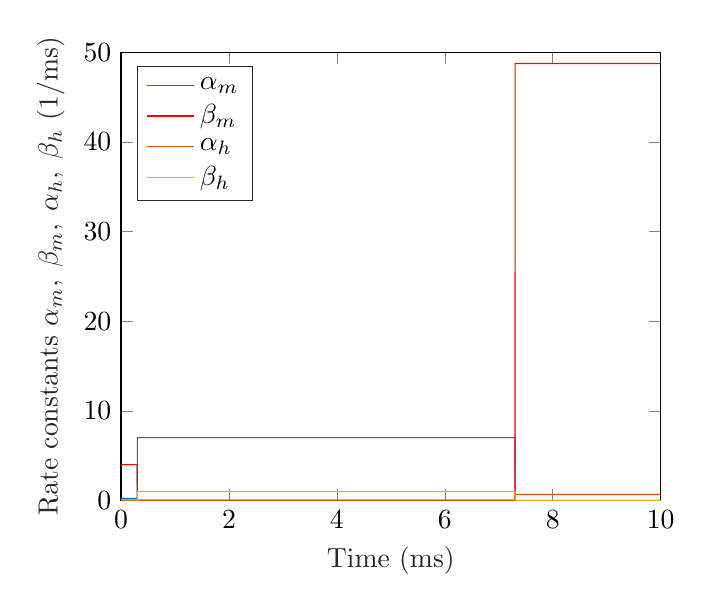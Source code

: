 ﻿% This file was created by matlab2tikz.
%
%The latest updates can be retrieved from
%  http://www.mathworks.com/matlabcentral/fileexchange/22022-matlab2tikz-matlab2tikz
%where you can also make suggestions and rate matlab2tikz.
%
\definecolor{mycolor1}{rgb}{0.0,0.447,0.741}%
\definecolor{mycolor2}{rgb}{0.85,0.325,0.098}%
\definecolor{mycolor3}{rgb}{0.929,0.694,0.125}%
%
\begin{tikzpicture}

\begin{axis}[%
xmin=0,
xmax=10,
xlabel style={font=\color{white!15!black}},
xlabel={Time (ms)},
ymin=0,
ymax=50,
ylabel style={font=\color{white!15!black}},
ylabel={Rate constants $\alpha_m, \; \beta_m, \; \alpha_h, \; \beta_h$ (1/ms)},
axis background/.style={fill=white},
legend style={legend cell align=left, align=left, draw=white!15!black},
legend pos = north west
]
\addplot [color=mycolor1]
  table[row sep=crcr]{%
0	0.224\\
0.3	0.224\\
0.303	7.006\\
7.3	7.006\\
7.303	0.006\\
10	0.006\\
};
\addlegendentry{$\alpha_m$}

\addplot [color=red]
  table[row sep=crcr]{%
0	4\\
0.3	4\\
0.303	0.02\\
7.3	0.02\\
7.303	48.73\\
10	48.73\\
};
\addlegendentry{$\beta_m$}

\addplot [color=mycolor2]
  table[row sep=crcr]{%
0	0.07\\
0.3	0.07\\
0.303	0.001\\
7.3	0.001\\
7.303	0.664\\
10	0.664\\
};
\addlegendentry{$\alpha_h$}

\addplot [color=mycolor3]
  table[row sep=crcr]{%
0	0.047\\
0.3	0.047\\
0.303	0.998\\
7.3	0.998\\
7.303	0.001\\
10	0.001\\
};
\addlegendentry{$\beta_h$}

\end{axis}
\end{tikzpicture}%